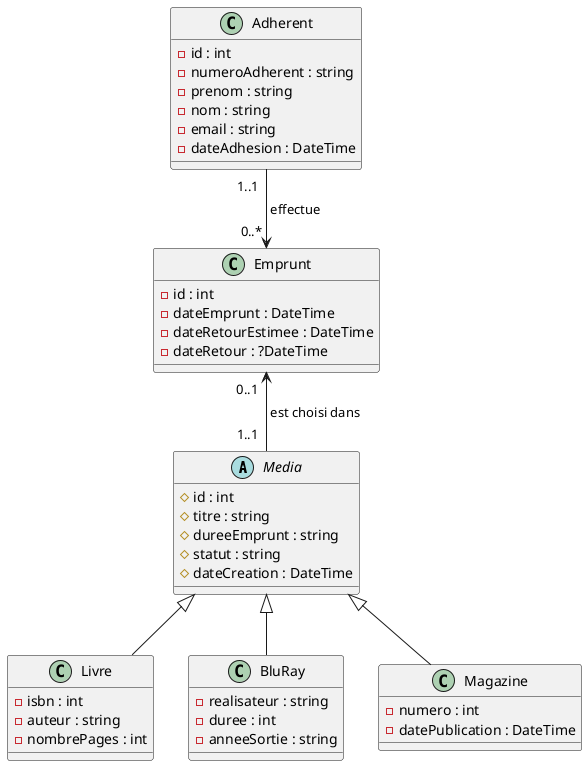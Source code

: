 @startuml
'https://plantuml.com/class-diagram

abstract class Media {
#id : int
#titre : string
#dureeEmprunt : string
#statut : string
#dateCreation : DateTime
}

class Livre {
-isbn : int
-auteur : string
-nombrePages : int
}

class BluRay {
-realisateur : string
-duree : int
-anneeSortie : string
}

class Magazine {
-numero : int
-datePublication : DateTime
}

class Adherent {
-id : int
-numeroAdherent : string
-prenom : string
-nom : string
-email : string
-dateAdhesion : DateTime
}

class Emprunt {
-id : int
-dateEmprunt : DateTime
-dateRetourEstimee : DateTime
-dateRetour : ?DateTime
}

Media <|-- Livre
Media <|-- Magazine
Media <|-- BluRay
Adherent "1..1  " --> "0..* " Emprunt : " effectue"
Emprunt "0..1  " <-- "1..1  " Media : " est choisi dans"
@enduml